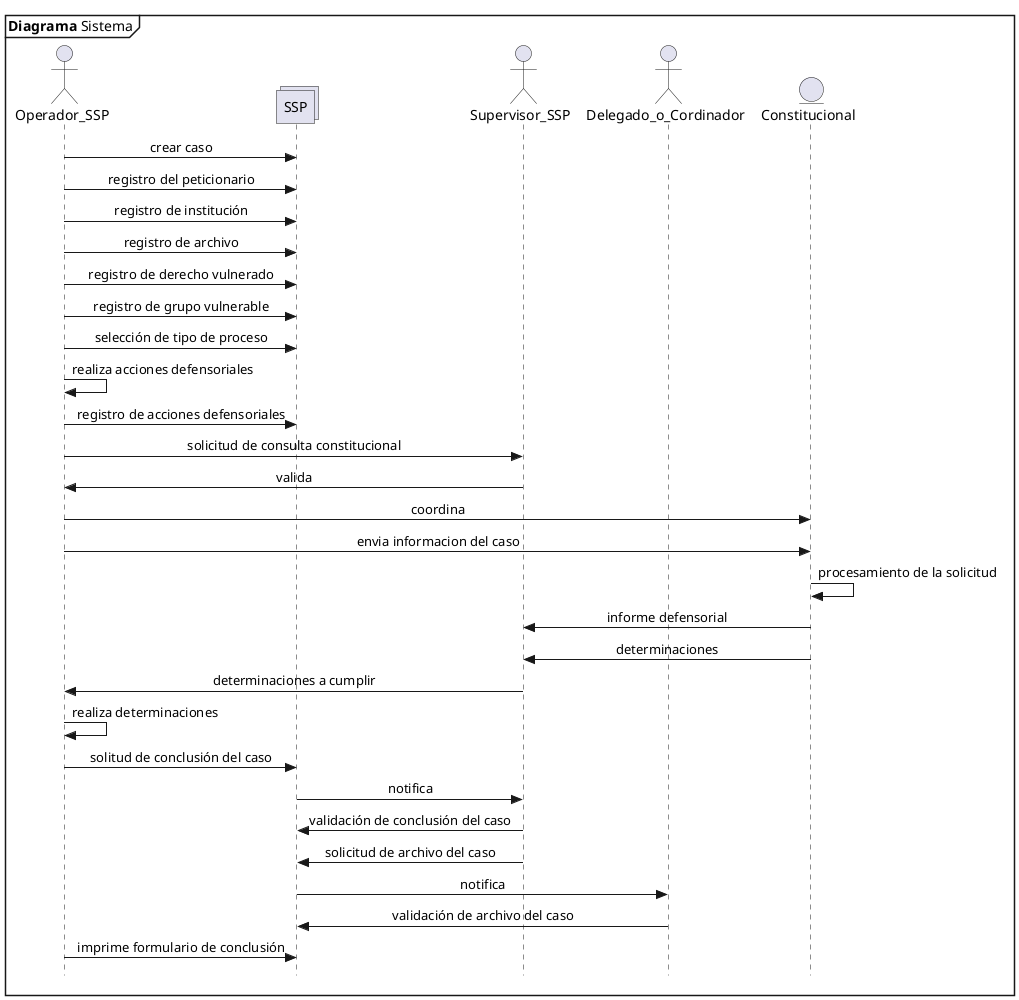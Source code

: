 @startuml Diagrama_Sistema
skinparam Style strictuml
skinparam SequenceMessageAlignment center

mainframe **Diagrama** Sistema

actor Operador_SSP as opssp
collections SSP
actor Supervisor_SSP as supssp
actor Delegado_o_Cordinador as delcor
entity Constitucional as const

opssp->SSP: crear caso
opssp->SSP: registro del peticionario
opssp->SSP: registro de institución 
opssp->SSP: registro de archivo
opssp->SSP: registro de derecho vulnerado
opssp->SSP: registro de grupo vulnerable
opssp->SSP: selección de tipo de proceso
opssp->opssp: realiza acciones defensoriales
opssp->SSP: registro de acciones defensoriales
opssp->supssp: solicitud de consulta constitucional
supssp->opssp: valida
opssp->const: coordina
opssp->const: envia informacion del caso
const->const: procesamiento de la solicitud
const->supssp: informe defensorial
const->supssp: determinaciones
supssp->opssp: determinaciones a cumplir
opssp->opssp: realiza determinaciones
opssp->SSP: solitud de conclusión del caso
SSP->supssp: notifica
supssp->SSP: validación de conclusión del caso
supssp->SSP: solicitud de archivo del caso
SSP->delcor: notifica
delcor->SSP: validación de archivo del caso
opssp->SSP: imprime formulario de conclusión

@enduml